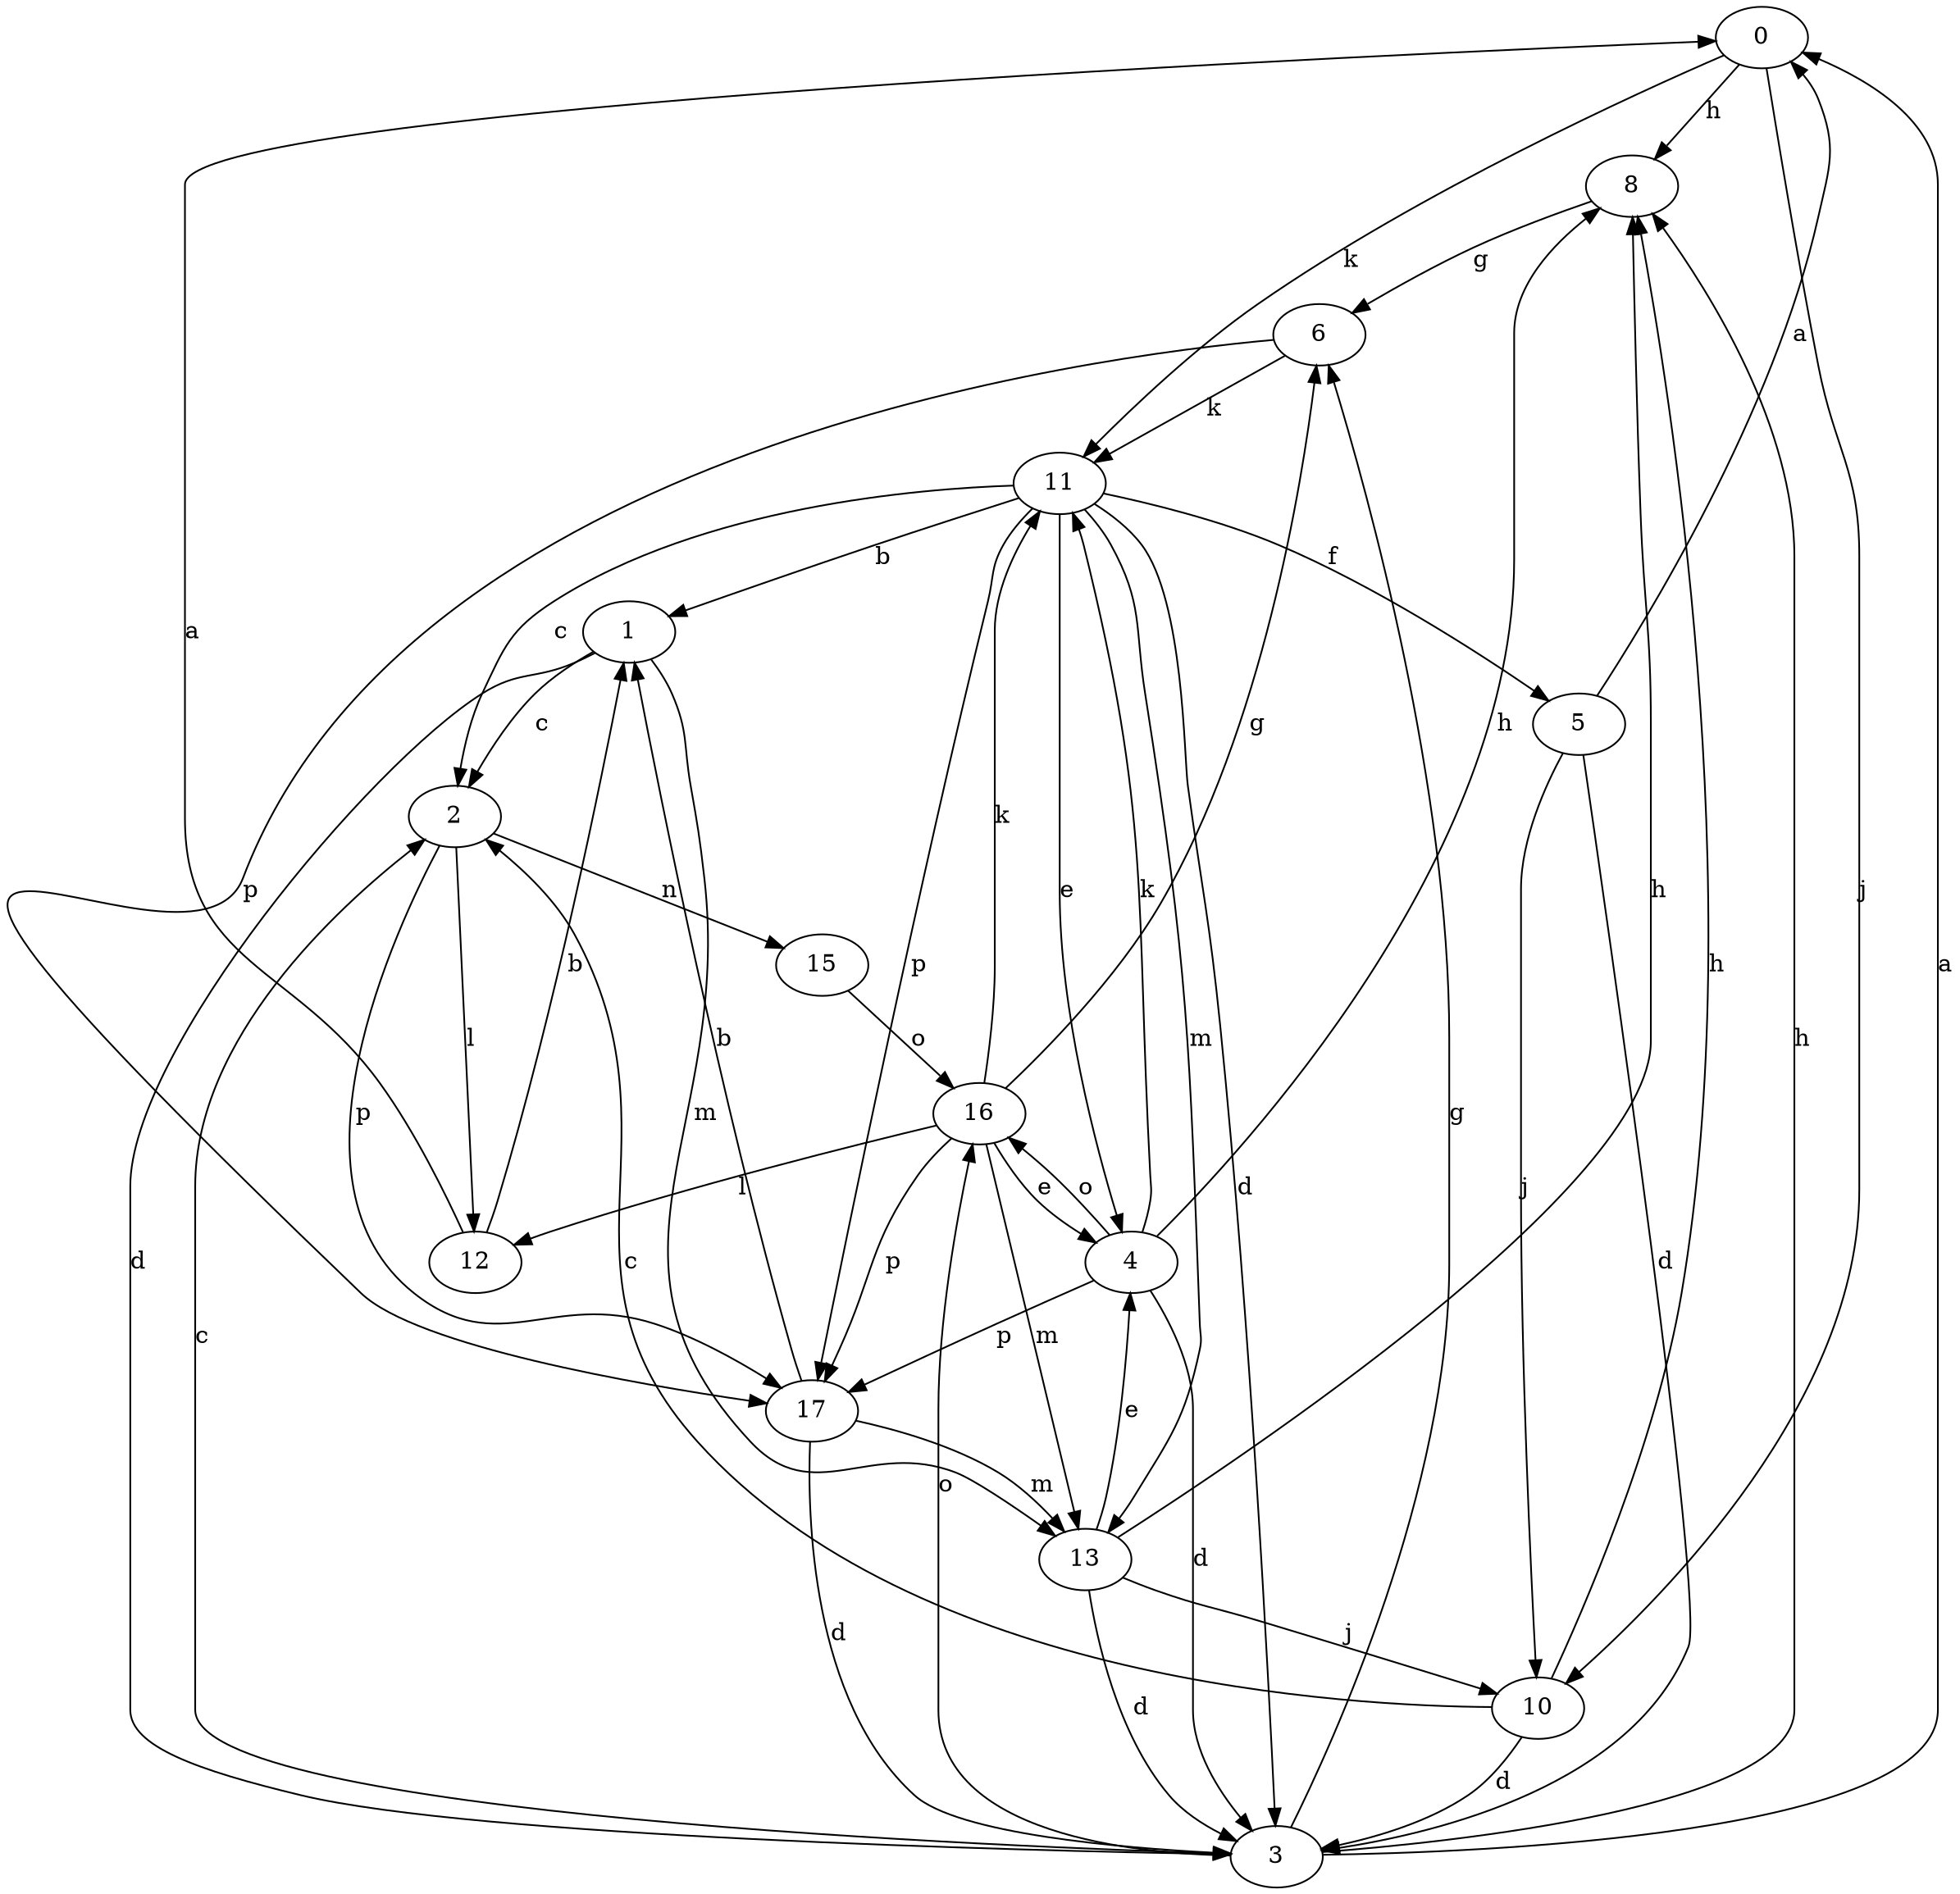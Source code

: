 strict digraph  {
0;
1;
2;
3;
4;
5;
6;
8;
10;
11;
12;
13;
15;
16;
17;
0 -> 8  [label=h];
0 -> 10  [label=j];
0 -> 11  [label=k];
1 -> 2  [label=c];
1 -> 3  [label=d];
1 -> 13  [label=m];
2 -> 12  [label=l];
2 -> 15  [label=n];
2 -> 17  [label=p];
3 -> 0  [label=a];
3 -> 2  [label=c];
3 -> 6  [label=g];
3 -> 8  [label=h];
3 -> 16  [label=o];
4 -> 3  [label=d];
4 -> 8  [label=h];
4 -> 11  [label=k];
4 -> 16  [label=o];
4 -> 17  [label=p];
5 -> 0  [label=a];
5 -> 3  [label=d];
5 -> 10  [label=j];
6 -> 11  [label=k];
6 -> 17  [label=p];
8 -> 6  [label=g];
10 -> 2  [label=c];
10 -> 3  [label=d];
10 -> 8  [label=h];
11 -> 1  [label=b];
11 -> 2  [label=c];
11 -> 3  [label=d];
11 -> 4  [label=e];
11 -> 5  [label=f];
11 -> 13  [label=m];
11 -> 17  [label=p];
12 -> 0  [label=a];
12 -> 1  [label=b];
13 -> 3  [label=d];
13 -> 4  [label=e];
13 -> 8  [label=h];
13 -> 10  [label=j];
15 -> 16  [label=o];
16 -> 4  [label=e];
16 -> 6  [label=g];
16 -> 11  [label=k];
16 -> 12  [label=l];
16 -> 13  [label=m];
16 -> 17  [label=p];
17 -> 1  [label=b];
17 -> 3  [label=d];
17 -> 13  [label=m];
}
